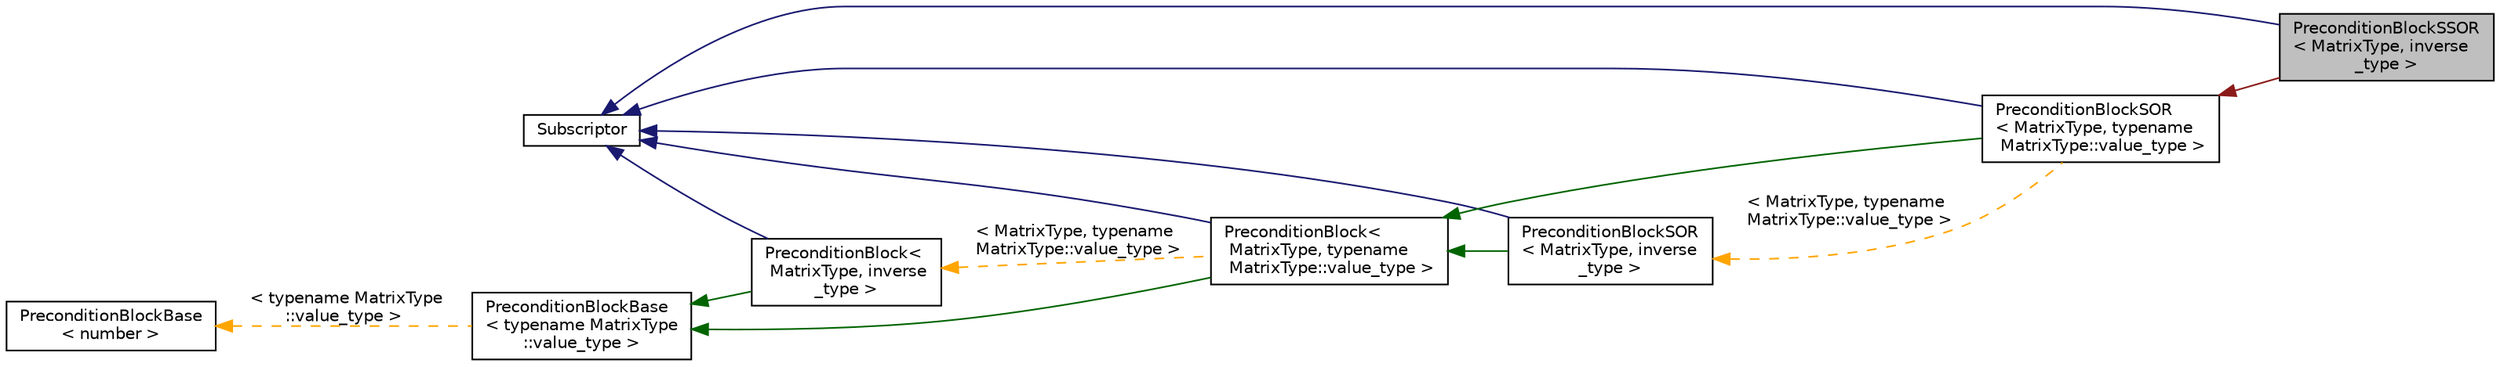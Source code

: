 digraph "PreconditionBlockSSOR&lt; MatrixType, inverse_type &gt;"
{
 // LATEX_PDF_SIZE
  edge [fontname="Helvetica",fontsize="10",labelfontname="Helvetica",labelfontsize="10"];
  node [fontname="Helvetica",fontsize="10",shape=record];
  rankdir="LR";
  Node1 [label="PreconditionBlockSSOR\l\< MatrixType, inverse\l_type \>",height=0.2,width=0.4,color="black", fillcolor="grey75", style="filled", fontcolor="black",tooltip=" "];
  Node2 -> Node1 [dir="back",color="midnightblue",fontsize="10",style="solid",fontname="Helvetica"];
  Node2 [label="Subscriptor",height=0.2,width=0.4,color="black", fillcolor="white", style="filled",URL="$classSubscriptor.html",tooltip=" "];
  Node3 -> Node1 [dir="back",color="firebrick4",fontsize="10",style="solid",fontname="Helvetica"];
  Node3 [label="PreconditionBlockSOR\l\< MatrixType, typename\l MatrixType::value_type \>",height=0.2,width=0.4,color="black", fillcolor="white", style="filled",URL="$classPreconditionBlockSOR.html",tooltip=" "];
  Node2 -> Node3 [dir="back",color="midnightblue",fontsize="10",style="solid",fontname="Helvetica"];
  Node4 -> Node3 [dir="back",color="darkgreen",fontsize="10",style="solid",fontname="Helvetica"];
  Node4 [label="PreconditionBlock\<\l MatrixType, typename\l MatrixType::value_type \>",height=0.2,width=0.4,color="black", fillcolor="white", style="filled",URL="$classPreconditionBlock.html",tooltip=" "];
  Node2 -> Node4 [dir="back",color="midnightblue",fontsize="10",style="solid",fontname="Helvetica"];
  Node5 -> Node4 [dir="back",color="darkgreen",fontsize="10",style="solid",fontname="Helvetica"];
  Node5 [label="PreconditionBlockBase\l\< typename MatrixType\l::value_type \>",height=0.2,width=0.4,color="black", fillcolor="white", style="filled",URL="$classPreconditionBlockBase.html",tooltip=" "];
  Node6 -> Node5 [dir="back",color="orange",fontsize="10",style="dashed",label=" \< typename MatrixType\l::value_type \>" ,fontname="Helvetica"];
  Node6 [label="PreconditionBlockBase\l\< number \>",height=0.2,width=0.4,color="black", fillcolor="white", style="filled",URL="$classPreconditionBlockBase.html",tooltip=" "];
  Node7 -> Node4 [dir="back",color="orange",fontsize="10",style="dashed",label=" \< MatrixType, typename\l MatrixType::value_type \>" ,fontname="Helvetica"];
  Node7 [label="PreconditionBlock\<\l MatrixType, inverse\l_type \>",height=0.2,width=0.4,color="black", fillcolor="white", style="filled",URL="$classPreconditionBlock.html",tooltip=" "];
  Node2 -> Node7 [dir="back",color="midnightblue",fontsize="10",style="solid",fontname="Helvetica"];
  Node5 -> Node7 [dir="back",color="darkgreen",fontsize="10",style="solid",fontname="Helvetica"];
  Node8 -> Node3 [dir="back",color="orange",fontsize="10",style="dashed",label=" \< MatrixType, typename\l MatrixType::value_type \>" ,fontname="Helvetica"];
  Node8 [label="PreconditionBlockSOR\l\< MatrixType, inverse\l_type \>",height=0.2,width=0.4,color="black", fillcolor="white", style="filled",URL="$classPreconditionBlockSOR.html",tooltip=" "];
  Node2 -> Node8 [dir="back",color="midnightblue",fontsize="10",style="solid",fontname="Helvetica"];
  Node4 -> Node8 [dir="back",color="darkgreen",fontsize="10",style="solid",fontname="Helvetica"];
}
